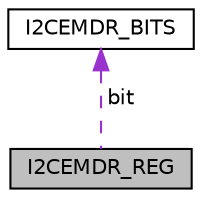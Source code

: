 digraph "I2CEMDR_REG"
{
  edge [fontname="Helvetica",fontsize="10",labelfontname="Helvetica",labelfontsize="10"];
  node [fontname="Helvetica",fontsize="10",shape=record];
  Node1 [label="I2CEMDR_REG",height=0.2,width=0.4,color="black", fillcolor="grey75", style="filled", fontcolor="black"];
  Node2 -> Node1 [dir="back",color="darkorchid3",fontsize="10",style="dashed",label=" bit" ,fontname="Helvetica"];
  Node2 [label="I2CEMDR_BITS",height=0.2,width=0.4,color="black", fillcolor="white", style="filled",URL="$struct_i2_c_e_m_d_r___b_i_t_s.html"];
}
